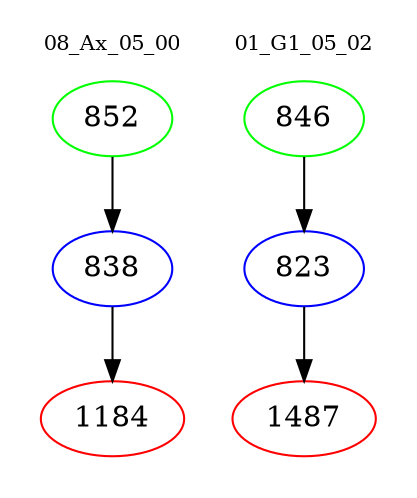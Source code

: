 digraph{
subgraph cluster_0 {
color = white
label = "08_Ax_05_00";
fontsize=10;
T0_852 [label="852", color="green"]
T0_852 -> T0_838 [color="black"]
T0_838 [label="838", color="blue"]
T0_838 -> T0_1184 [color="black"]
T0_1184 [label="1184", color="red"]
}
subgraph cluster_1 {
color = white
label = "01_G1_05_02";
fontsize=10;
T1_846 [label="846", color="green"]
T1_846 -> T1_823 [color="black"]
T1_823 [label="823", color="blue"]
T1_823 -> T1_1487 [color="black"]
T1_1487 [label="1487", color="red"]
}
}
